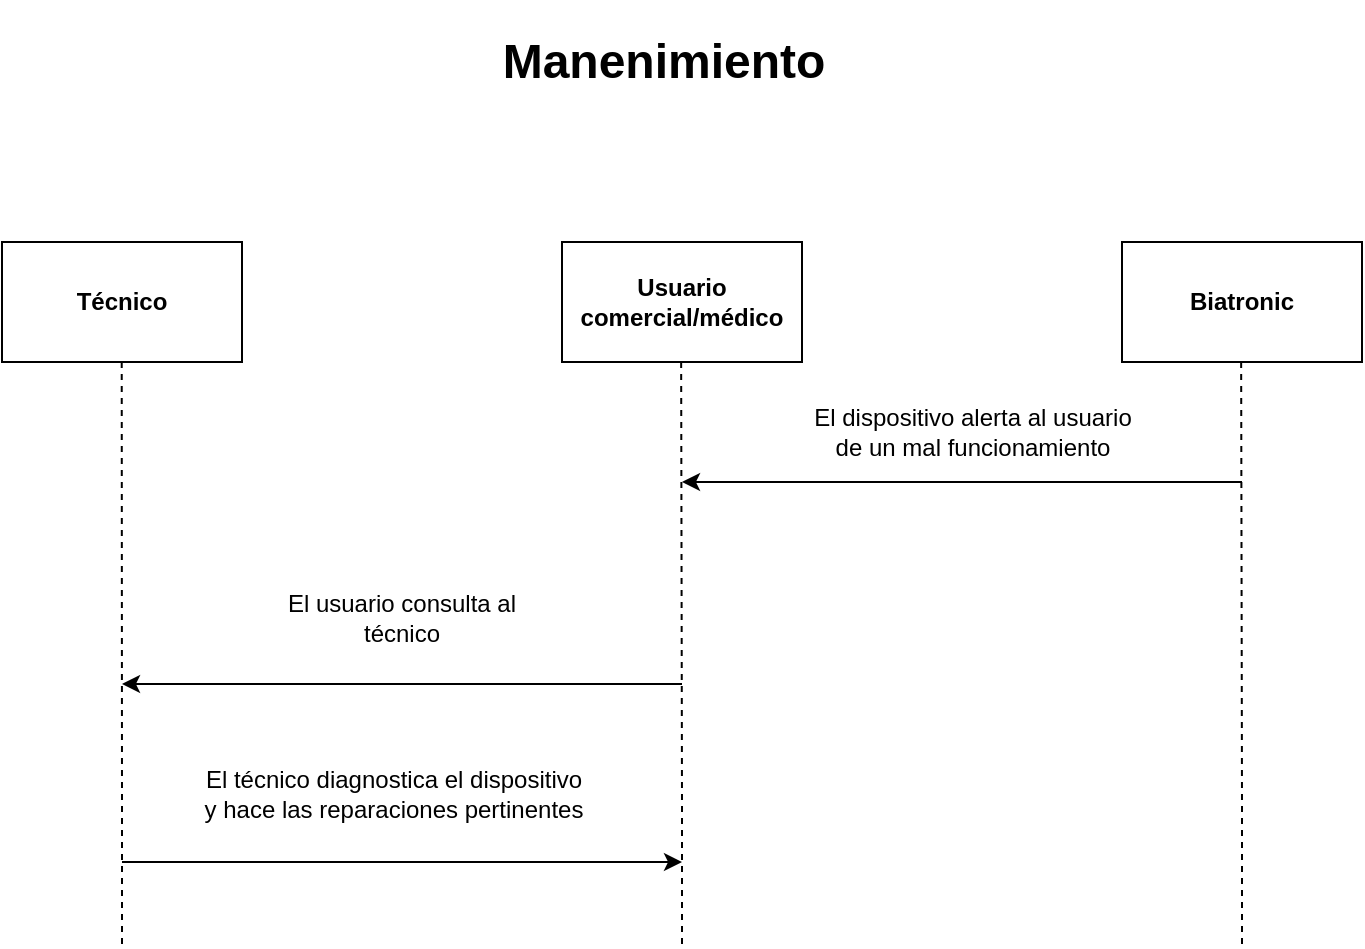 <mxfile version="15.4.1" type="device"><diagram id="HiZhqPv6Ex27F6io9Hi1" name="Page-1"><mxGraphModel dx="1422" dy="793" grid="0" gridSize="10" guides="1" tooltips="1" connect="1" arrows="1" fold="1" page="1" pageScale="1" pageWidth="850" pageHeight="1100" math="0" shadow="0"><root><mxCell id="0"/><mxCell id="1" parent="0"/><mxCell id="shFl5Gzw72C7ZBhCMB9c-1" value="&lt;b&gt;Técnico&lt;/b&gt;" style="rounded=0;whiteSpace=wrap;html=1;" vertex="1" parent="1"><mxGeometry x="100" y="149" width="120" height="60" as="geometry"/></mxCell><mxCell id="shFl5Gzw72C7ZBhCMB9c-2" value="&lt;b&gt;Usuario comercial/médico&lt;/b&gt;" style="rounded=0;whiteSpace=wrap;html=1;" vertex="1" parent="1"><mxGeometry x="380" y="149" width="120" height="60" as="geometry"/></mxCell><mxCell id="shFl5Gzw72C7ZBhCMB9c-3" value="&lt;b&gt;Biatronic&lt;/b&gt;" style="rounded=0;whiteSpace=wrap;html=1;" vertex="1" parent="1"><mxGeometry x="660" y="149" width="120" height="60" as="geometry"/></mxCell><mxCell id="shFl5Gzw72C7ZBhCMB9c-4" value="" style="endArrow=none;dashed=1;html=1;rounded=0;edgeStyle=orthogonalEdgeStyle;" edge="1" parent="1"><mxGeometry width="50" height="50" relative="1" as="geometry"><mxPoint x="160" y="500" as="sourcePoint"/><mxPoint x="159.86" y="209" as="targetPoint"/><Array as="points"><mxPoint x="160" y="430"/><mxPoint x="160" y="430"/></Array></mxGeometry></mxCell><mxCell id="shFl5Gzw72C7ZBhCMB9c-5" value="" style="endArrow=none;dashed=1;html=1;rounded=0;edgeStyle=orthogonalEdgeStyle;" edge="1" parent="1"><mxGeometry width="50" height="50" relative="1" as="geometry"><mxPoint x="440" y="500" as="sourcePoint"/><mxPoint x="439.58" y="209" as="targetPoint"/><Array as="points"><mxPoint x="440" y="430"/><mxPoint x="440" y="430"/></Array></mxGeometry></mxCell><mxCell id="shFl5Gzw72C7ZBhCMB9c-6" value="" style="endArrow=none;dashed=1;html=1;rounded=0;edgeStyle=orthogonalEdgeStyle;" edge="1" parent="1"><mxGeometry width="50" height="50" relative="1" as="geometry"><mxPoint x="720" y="500" as="sourcePoint"/><mxPoint x="719.58" y="209" as="targetPoint"/><Array as="points"><mxPoint x="720" y="430"/><mxPoint x="720" y="430"/></Array></mxGeometry></mxCell><mxCell id="shFl5Gzw72C7ZBhCMB9c-7" value="" style="endArrow=classic;html=1;rounded=0;edgeStyle=orthogonalEdgeStyle;" edge="1" parent="1"><mxGeometry width="50" height="50" relative="1" as="geometry"><mxPoint x="720" y="269" as="sourcePoint"/><mxPoint x="440" y="269" as="targetPoint"/></mxGeometry></mxCell><mxCell id="shFl5Gzw72C7ZBhCMB9c-8" value="&lt;h1&gt;Manenimiento&lt;/h1&gt;" style="text;html=1;strokeColor=none;fillColor=none;align=center;verticalAlign=middle;whiteSpace=wrap;rounded=0;" vertex="1" parent="1"><mxGeometry x="306" y="44" width="250" height="30" as="geometry"/></mxCell><mxCell id="shFl5Gzw72C7ZBhCMB9c-9" value="El dispositivo alerta al usuario de un mal funcionamiento" style="text;html=1;strokeColor=none;fillColor=none;align=center;verticalAlign=middle;whiteSpace=wrap;rounded=0;" vertex="1" parent="1"><mxGeometry x="502.5" y="229" width="165" height="30" as="geometry"/></mxCell><mxCell id="shFl5Gzw72C7ZBhCMB9c-11" value="El usuario consulta al técnico" style="text;html=1;strokeColor=none;fillColor=none;align=center;verticalAlign=middle;whiteSpace=wrap;rounded=0;" vertex="1" parent="1"><mxGeometry x="226" y="322" width="148" height="30" as="geometry"/></mxCell><mxCell id="shFl5Gzw72C7ZBhCMB9c-12" value="" style="endArrow=classic;html=1;rounded=0;edgeStyle=orthogonalEdgeStyle;" edge="1" parent="1"><mxGeometry width="50" height="50" relative="1" as="geometry"><mxPoint x="160" y="459" as="sourcePoint"/><mxPoint x="440" y="459" as="targetPoint"/></mxGeometry></mxCell><mxCell id="shFl5Gzw72C7ZBhCMB9c-13" value="El técnico diagnostica el dispositivo y hace las reparaciones pertinentes" style="text;html=1;strokeColor=none;fillColor=none;align=center;verticalAlign=middle;whiteSpace=wrap;rounded=0;" vertex="1" parent="1"><mxGeometry x="198" y="410" width="195.5" height="30" as="geometry"/></mxCell><mxCell id="shFl5Gzw72C7ZBhCMB9c-18" value="" style="endArrow=classic;html=1;rounded=0;edgeStyle=orthogonalEdgeStyle;" edge="1" parent="1"><mxGeometry width="50" height="50" relative="1" as="geometry"><mxPoint x="440" y="370" as="sourcePoint"/><mxPoint x="160" y="370" as="targetPoint"/></mxGeometry></mxCell></root></mxGraphModel></diagram></mxfile>